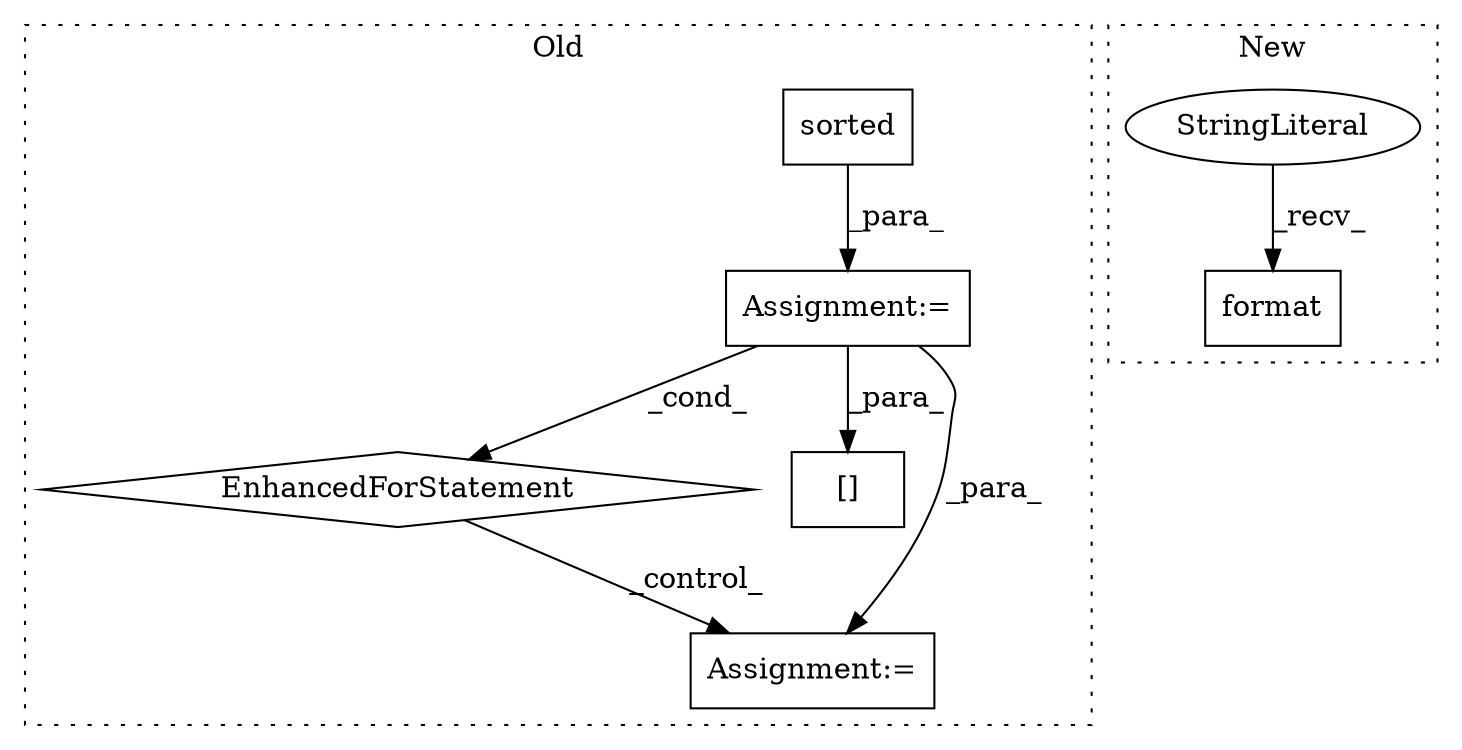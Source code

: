 digraph G {
subgraph cluster0 {
1 [label="sorted" a="32" s="3079,3098" l="7,1" shape="box"];
4 [label="Assignment:=" a="7" s="3009,3099" l="61,2" shape="box"];
5 [label="EnhancedForStatement" a="70" s="3009,3099" l="61,2" shape="diamond"];
6 [label="[]" a="2" s="3253,3261" l="6,1" shape="box"];
7 [label="Assignment:=" a="7" s="3136,3227" l="65,2" shape="box"];
label = "Old";
style="dotted";
}
subgraph cluster1 {
2 [label="format" a="32" s="4583,4602" l="7,1" shape="box"];
3 [label="StringLiteral" a="45" s="4536" l="46" shape="ellipse"];
label = "New";
style="dotted";
}
1 -> 4 [label="_para_"];
3 -> 2 [label="_recv_"];
4 -> 5 [label="_cond_"];
4 -> 7 [label="_para_"];
4 -> 6 [label="_para_"];
5 -> 7 [label="_control_"];
}